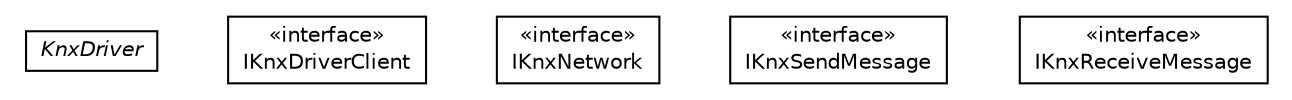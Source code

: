 #!/usr/local/bin/dot
#
# Class diagram 
# Generated by UMLGraph version R5_6-24-gf6e263 (http://www.umlgraph.org/)
#

digraph G {
	edge [fontname="Helvetica",fontsize=10,labelfontname="Helvetica",labelfontsize=10];
	node [fontname="Helvetica",fontsize=10,shape=plaintext];
	nodesep=0.25;
	ranksep=0.5;
	// org.universAAL.lddi.knx.interfaces.KnxDriver
	c28371 [label=<<table title="org.universAAL.lddi.knx.interfaces.KnxDriver" border="0" cellborder="1" cellspacing="0" cellpadding="2" port="p" href="./KnxDriver.html">
		<tr><td><table border="0" cellspacing="0" cellpadding="1">
<tr><td align="center" balign="center"><font face="Helvetica-Oblique"> KnxDriver </font></td></tr>
		</table></td></tr>
		</table>>, URL="./KnxDriver.html", fontname="Helvetica", fontcolor="black", fontsize=10.0];
	// org.universAAL.lddi.knx.interfaces.IKnxDriverClient
	c28372 [label=<<table title="org.universAAL.lddi.knx.interfaces.IKnxDriverClient" border="0" cellborder="1" cellspacing="0" cellpadding="2" port="p" href="./IKnxDriverClient.html">
		<tr><td><table border="0" cellspacing="0" cellpadding="1">
<tr><td align="center" balign="center"> &#171;interface&#187; </td></tr>
<tr><td align="center" balign="center"> IKnxDriverClient </td></tr>
		</table></td></tr>
		</table>>, URL="./IKnxDriverClient.html", fontname="Helvetica", fontcolor="black", fontsize=10.0];
	// org.universAAL.lddi.knx.interfaces.IKnxNetwork
	c28373 [label=<<table title="org.universAAL.lddi.knx.interfaces.IKnxNetwork" border="0" cellborder="1" cellspacing="0" cellpadding="2" port="p" href="./IKnxNetwork.html">
		<tr><td><table border="0" cellspacing="0" cellpadding="1">
<tr><td align="center" balign="center"> &#171;interface&#187; </td></tr>
<tr><td align="center" balign="center"> IKnxNetwork </td></tr>
		</table></td></tr>
		</table>>, URL="./IKnxNetwork.html", fontname="Helvetica", fontcolor="black", fontsize=10.0];
	// org.universAAL.lddi.knx.interfaces.IKnxSendMessage
	c28374 [label=<<table title="org.universAAL.lddi.knx.interfaces.IKnxSendMessage" border="0" cellborder="1" cellspacing="0" cellpadding="2" port="p" href="./IKnxSendMessage.html">
		<tr><td><table border="0" cellspacing="0" cellpadding="1">
<tr><td align="center" balign="center"> &#171;interface&#187; </td></tr>
<tr><td align="center" balign="center"> IKnxSendMessage </td></tr>
		</table></td></tr>
		</table>>, URL="./IKnxSendMessage.html", fontname="Helvetica", fontcolor="black", fontsize=10.0];
	// org.universAAL.lddi.knx.interfaces.IKnxReceiveMessage
	c28375 [label=<<table title="org.universAAL.lddi.knx.interfaces.IKnxReceiveMessage" border="0" cellborder="1" cellspacing="0" cellpadding="2" port="p" href="./IKnxReceiveMessage.html">
		<tr><td><table border="0" cellspacing="0" cellpadding="1">
<tr><td align="center" balign="center"> &#171;interface&#187; </td></tr>
<tr><td align="center" balign="center"> IKnxReceiveMessage </td></tr>
		</table></td></tr>
		</table>>, URL="./IKnxReceiveMessage.html", fontname="Helvetica", fontcolor="black", fontsize=10.0];
}

